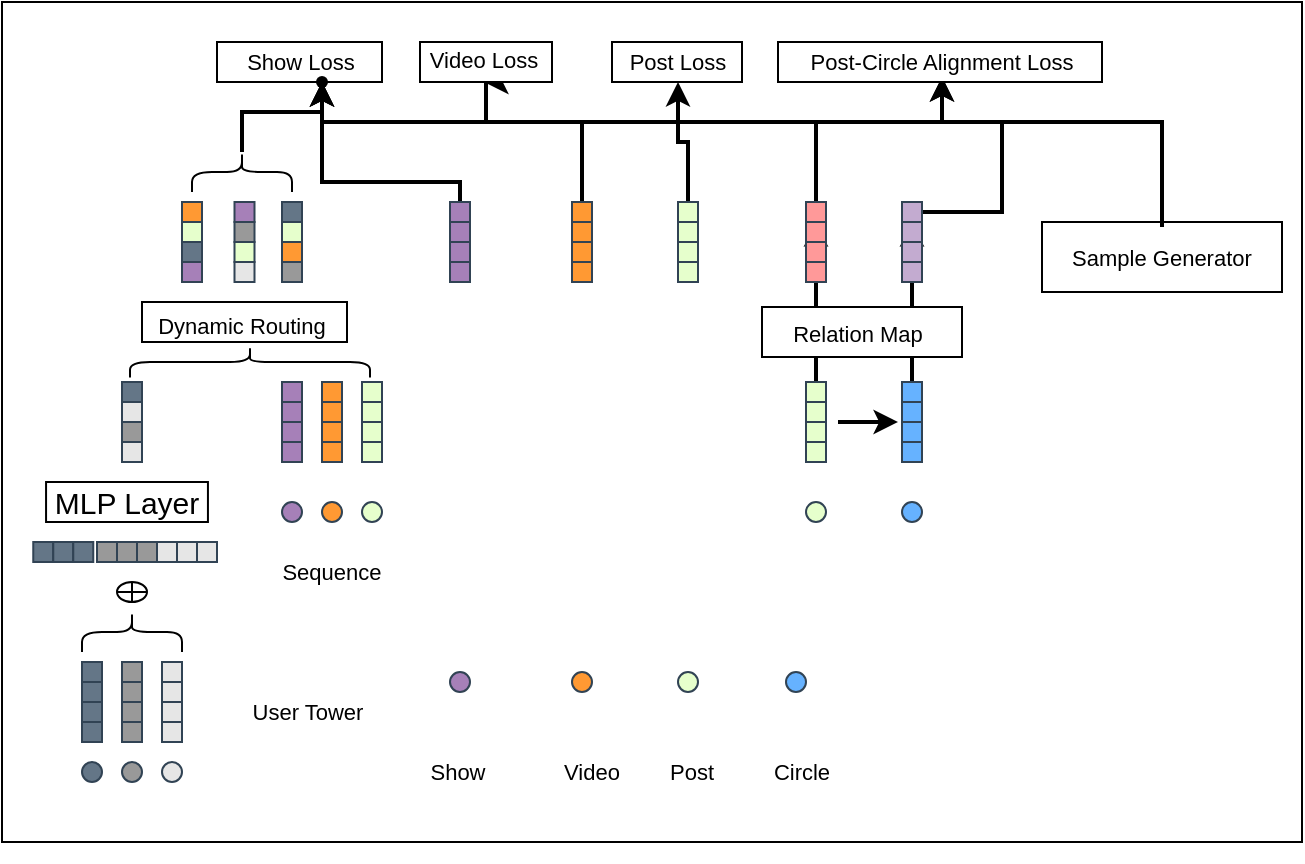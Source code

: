 <mxfile version="16.3.0" type="github">
  <diagram id="RZ9pA3qlwdbwVLFjEw_k" name="Page-1">
    <mxGraphModel dx="1554" dy="866" grid="1" gridSize="10" guides="1" tooltips="1" connect="1" arrows="1" fold="1" page="1" pageScale="1" pageWidth="827" pageHeight="1169" math="0" shadow="0">
      <root>
        <mxCell id="0" />
        <mxCell id="1" parent="0" />
        <mxCell id="PCAq63UFogYoL67APsC8-54" value="Basic" style="text;html=1;strokeColor=none;fillColor=none;align=center;verticalAlign=middle;whiteSpace=wrap;rounded=0;fontSize=11;" parent="1" vertex="1">
          <mxGeometry x="272.5" y="620" width="60" height="30" as="geometry" />
        </mxCell>
        <mxCell id="qock-VG174k8fUYrO86y-8" value="" style="rounded=0;whiteSpace=wrap;html=1;fillColor=#FFFFFF;" vertex="1" parent="1">
          <mxGeometry x="240" y="220" width="650" height="420" as="geometry" />
        </mxCell>
        <mxCell id="PCAq63UFogYoL67APsC8-3" value="" style="rounded=0;whiteSpace=wrap;html=1;fontSize=11;" parent="1" vertex="1">
          <mxGeometry x="760" y="330" width="120" height="35" as="geometry" />
        </mxCell>
        <mxCell id="PCAq63UFogYoL67APsC8-4" value="" style="edgeStyle=orthogonalEdgeStyle;rounded=0;orthogonalLoop=1;jettySize=auto;html=1;fontSize=11;strokeWidth=2;" parent="1" source="PCAq63UFogYoL67APsC8-5" target="PCAq63UFogYoL67APsC8-94" edge="1">
          <mxGeometry relative="1" as="geometry">
            <Array as="points">
              <mxPoint x="820" y="280" />
              <mxPoint x="400" y="280" />
            </Array>
          </mxGeometry>
        </mxCell>
        <mxCell id="PCAq63UFogYoL67APsC8-5" value="Sample Generator" style="text;html=1;align=center;verticalAlign=middle;whiteSpace=wrap;rounded=0;fontSize=11;" parent="1" vertex="1">
          <mxGeometry x="760" y="332.5" width="120" height="30" as="geometry" />
        </mxCell>
        <mxCell id="PCAq63UFogYoL67APsC8-6" value="" style="ellipse;whiteSpace=wrap;html=1;aspect=fixed;fontSize=6;fillColor=#647687;fontColor=#ffffff;strokeColor=#314354;direction=west;" parent="1" vertex="1">
          <mxGeometry x="280" y="600" width="10" height="10" as="geometry" />
        </mxCell>
        <mxCell id="PCAq63UFogYoL67APsC8-7" value="" style="ellipse;whiteSpace=wrap;html=1;aspect=fixed;fontSize=6;fillColor=#999999;fontColor=#ffffff;strokeColor=#314354;direction=west;" parent="1" vertex="1">
          <mxGeometry x="300" y="600" width="10" height="10" as="geometry" />
        </mxCell>
        <mxCell id="PCAq63UFogYoL67APsC8-8" value="" style="ellipse;whiteSpace=wrap;html=1;aspect=fixed;fontSize=6;fillColor=#E6E6E6;fontColor=#ffffff;strokeColor=#314354;direction=west;" parent="1" vertex="1">
          <mxGeometry x="320" y="600" width="10" height="10" as="geometry" />
        </mxCell>
        <mxCell id="PCAq63UFogYoL67APsC8-9" value="" style="rounded=0;whiteSpace=wrap;html=1;fillColor=#647687;fontColor=#ffffff;strokeColor=#314354;" parent="1" vertex="1">
          <mxGeometry x="280" y="580" width="10" height="10" as="geometry" />
        </mxCell>
        <mxCell id="PCAq63UFogYoL67APsC8-10" value="" style="rounded=0;whiteSpace=wrap;html=1;fillColor=#647687;fontColor=#ffffff;strokeColor=#314354;" parent="1" vertex="1">
          <mxGeometry x="280" y="550" width="10" height="10" as="geometry" />
        </mxCell>
        <mxCell id="PCAq63UFogYoL67APsC8-11" value="" style="rounded=0;whiteSpace=wrap;html=1;fillColor=#647687;fontColor=#ffffff;strokeColor=#314354;" parent="1" vertex="1">
          <mxGeometry x="280" y="560" width="10" height="10" as="geometry" />
        </mxCell>
        <mxCell id="PCAq63UFogYoL67APsC8-12" value="" style="rounded=0;whiteSpace=wrap;html=1;fillColor=#647687;fontColor=#ffffff;strokeColor=#314354;" parent="1" vertex="1">
          <mxGeometry x="280" y="570" width="10" height="10" as="geometry" />
        </mxCell>
        <mxCell id="PCAq63UFogYoL67APsC8-13" value="" style="rounded=0;whiteSpace=wrap;html=1;fillColor=#999999;fontColor=#ffffff;strokeColor=#314354;" parent="1" vertex="1">
          <mxGeometry x="300" y="580" width="10" height="10" as="geometry" />
        </mxCell>
        <mxCell id="PCAq63UFogYoL67APsC8-14" value="" style="rounded=0;whiteSpace=wrap;html=1;fillColor=#999999;fontColor=#ffffff;strokeColor=#314354;" parent="1" vertex="1">
          <mxGeometry x="300" y="570" width="10" height="10" as="geometry" />
        </mxCell>
        <mxCell id="PCAq63UFogYoL67APsC8-15" value="" style="rounded=0;whiteSpace=wrap;html=1;fillColor=#999999;fontColor=#ffffff;strokeColor=#314354;" parent="1" vertex="1">
          <mxGeometry x="300" y="550" width="10" height="10" as="geometry" />
        </mxCell>
        <mxCell id="PCAq63UFogYoL67APsC8-16" value="" style="rounded=0;whiteSpace=wrap;html=1;fillColor=#999999;fontColor=#ffffff;strokeColor=#314354;" parent="1" vertex="1">
          <mxGeometry x="300" y="560" width="10" height="10" as="geometry" />
        </mxCell>
        <mxCell id="PCAq63UFogYoL67APsC8-17" value="" style="rounded=0;whiteSpace=wrap;html=1;fillColor=#E6E6E6;fontColor=#ffffff;strokeColor=#314354;" parent="1" vertex="1">
          <mxGeometry x="320" y="550" width="10" height="10" as="geometry" />
        </mxCell>
        <mxCell id="PCAq63UFogYoL67APsC8-18" value="" style="rounded=0;whiteSpace=wrap;html=1;fillColor=#E6E6E6;fontColor=#ffffff;strokeColor=#314354;" parent="1" vertex="1">
          <mxGeometry x="320" y="580" width="10" height="10" as="geometry" />
        </mxCell>
        <mxCell id="PCAq63UFogYoL67APsC8-19" value="" style="rounded=0;whiteSpace=wrap;html=1;fillColor=#E6E6E6;fontColor=#ffffff;strokeColor=#314354;" parent="1" vertex="1">
          <mxGeometry x="320" y="570" width="10" height="10" as="geometry" />
        </mxCell>
        <mxCell id="PCAq63UFogYoL67APsC8-20" value="" style="rounded=0;whiteSpace=wrap;html=1;fillColor=#E6E6E6;fontColor=#ffffff;strokeColor=#314354;" parent="1" vertex="1">
          <mxGeometry x="320" y="560" width="10" height="10" as="geometry" />
        </mxCell>
        <mxCell id="PCAq63UFogYoL67APsC8-21" value="" style="shape=curlyBracket;whiteSpace=wrap;html=1;rounded=1;flipH=1;fillColor=#E6E6E6;gradientColor=#ffffff;rotation=-90;" parent="1" vertex="1">
          <mxGeometry x="295" y="510" width="20" height="50" as="geometry" />
        </mxCell>
        <mxCell id="PCAq63UFogYoL67APsC8-22" value="" style="shape=orEllipse;perimeter=ellipsePerimeter;whiteSpace=wrap;html=1;backgroundOutline=1;fontSize=15;" parent="1" vertex="1">
          <mxGeometry x="297.5" y="510" width="15" height="10" as="geometry" />
        </mxCell>
        <mxCell id="PCAq63UFogYoL67APsC8-23" value="" style="rounded=0;whiteSpace=wrap;html=1;fillColor=#647687;fontColor=#ffffff;strokeColor=#314354;" parent="1" vertex="1">
          <mxGeometry x="255.63" y="490" width="10" height="10" as="geometry" />
        </mxCell>
        <mxCell id="PCAq63UFogYoL67APsC8-24" value="" style="rounded=0;whiteSpace=wrap;html=1;fillColor=#999999;fontColor=#ffffff;strokeColor=#314354;" parent="1" vertex="1">
          <mxGeometry x="287.5" y="490" width="10" height="10" as="geometry" />
        </mxCell>
        <mxCell id="PCAq63UFogYoL67APsC8-25" value="" style="rounded=0;whiteSpace=wrap;html=1;fillColor=#999999;fontColor=#ffffff;strokeColor=#314354;" parent="1" vertex="1">
          <mxGeometry x="297.5" y="490" width="10" height="10" as="geometry" />
        </mxCell>
        <mxCell id="PCAq63UFogYoL67APsC8-26" value="" style="rounded=0;whiteSpace=wrap;html=1;fillColor=#E6E6E6;fontColor=#ffffff;strokeColor=#314354;" parent="1" vertex="1">
          <mxGeometry x="317.5" y="490" width="10" height="10" as="geometry" />
        </mxCell>
        <mxCell id="PCAq63UFogYoL67APsC8-27" value="" style="rounded=0;whiteSpace=wrap;html=1;fillColor=#E6E6E6;fontColor=#ffffff;strokeColor=#314354;" parent="1" vertex="1">
          <mxGeometry x="327.5" y="490" width="10" height="10" as="geometry" />
        </mxCell>
        <mxCell id="PCAq63UFogYoL67APsC8-28" value="" style="rounded=0;whiteSpace=wrap;html=1;fillColor=#E6E6E6;fontColor=#ffffff;strokeColor=#314354;" parent="1" vertex="1">
          <mxGeometry x="337.5" y="490" width="10" height="10" as="geometry" />
        </mxCell>
        <mxCell id="PCAq63UFogYoL67APsC8-29" value="" style="rounded=0;whiteSpace=wrap;html=1;fillColor=#E6E6E6;fontColor=#ffffff;strokeColor=#314354;" parent="1" vertex="1">
          <mxGeometry x="300" y="420" width="10" height="10" as="geometry" />
        </mxCell>
        <mxCell id="PCAq63UFogYoL67APsC8-30" value="" style="rounded=0;whiteSpace=wrap;html=1;fillColor=#647687;fontColor=#ffffff;strokeColor=#314354;" parent="1" vertex="1">
          <mxGeometry x="265.63" y="490" width="10" height="10" as="geometry" />
        </mxCell>
        <mxCell id="PCAq63UFogYoL67APsC8-31" value="" style="rounded=0;whiteSpace=wrap;html=1;fillColor=#647687;fontColor=#ffffff;strokeColor=#314354;" parent="1" vertex="1">
          <mxGeometry x="275.63" y="490" width="10" height="10" as="geometry" />
        </mxCell>
        <mxCell id="PCAq63UFogYoL67APsC8-32" value="" style="rounded=0;whiteSpace=wrap;html=1;fillColor=#999999;fontColor=#ffffff;strokeColor=#314354;" parent="1" vertex="1">
          <mxGeometry x="307.5" y="490" width="10" height="10" as="geometry" />
        </mxCell>
        <mxCell id="PCAq63UFogYoL67APsC8-33" value="MLP Layer" style="rounded=0;whiteSpace=wrap;html=1;fontSize=15;" parent="1" vertex="1">
          <mxGeometry x="262.03" y="460" width="80.94" height="20" as="geometry" />
        </mxCell>
        <mxCell id="PCAq63UFogYoL67APsC8-34" value="" style="rounded=0;whiteSpace=wrap;html=1;fillColor=#647687;fontColor=#ffffff;strokeColor=#314354;" parent="1" vertex="1">
          <mxGeometry x="300" y="410" width="10" height="10" as="geometry" />
        </mxCell>
        <mxCell id="PCAq63UFogYoL67APsC8-35" value="" style="rounded=0;whiteSpace=wrap;html=1;fillColor=#999999;fontColor=#ffffff;strokeColor=#314354;" parent="1" vertex="1">
          <mxGeometry x="300" y="430" width="10" height="10" as="geometry" />
        </mxCell>
        <mxCell id="PCAq63UFogYoL67APsC8-36" value="" style="rounded=0;whiteSpace=wrap;html=1;fillColor=#E6E6E6;fontColor=#ffffff;strokeColor=#314354;" parent="1" vertex="1">
          <mxGeometry x="300" y="440" width="10" height="10" as="geometry" />
        </mxCell>
        <mxCell id="PCAq63UFogYoL67APsC8-37" value="" style="ellipse;whiteSpace=wrap;html=1;aspect=fixed;fontSize=6;fillColor=#A680B8;fontColor=#ffffff;strokeColor=#314354;direction=west;" parent="1" vertex="1">
          <mxGeometry x="380" y="470" width="10" height="10" as="geometry" />
        </mxCell>
        <mxCell id="PCAq63UFogYoL67APsC8-38" value="" style="ellipse;whiteSpace=wrap;html=1;aspect=fixed;fontSize=6;fillColor=#FF9933;fontColor=#ffffff;strokeColor=#314354;direction=west;" parent="1" vertex="1">
          <mxGeometry x="400" y="470" width="10" height="10" as="geometry" />
        </mxCell>
        <mxCell id="PCAq63UFogYoL67APsC8-39" value="" style="ellipse;whiteSpace=wrap;html=1;aspect=fixed;fontSize=6;fillColor=#E6FFCC;fontColor=#ffffff;strokeColor=#314354;direction=west;" parent="1" vertex="1">
          <mxGeometry x="420" y="470" width="10" height="10" as="geometry" />
        </mxCell>
        <mxCell id="PCAq63UFogYoL67APsC8-40" value="" style="rounded=0;whiteSpace=wrap;html=1;fillColor=#A680B8;fontColor=#ffffff;strokeColor=#314354;" parent="1" vertex="1">
          <mxGeometry x="380" y="440" width="10" height="10" as="geometry" />
        </mxCell>
        <mxCell id="PCAq63UFogYoL67APsC8-41" value="" style="rounded=0;whiteSpace=wrap;html=1;fillColor=#A680B8;fontColor=#ffffff;strokeColor=#314354;" parent="1" vertex="1">
          <mxGeometry x="380" y="430" width="10" height="10" as="geometry" />
        </mxCell>
        <mxCell id="PCAq63UFogYoL67APsC8-42" value="" style="rounded=0;whiteSpace=wrap;html=1;fillColor=#A680B8;fontColor=#ffffff;strokeColor=#314354;" parent="1" vertex="1">
          <mxGeometry x="380" y="420" width="10" height="10" as="geometry" />
        </mxCell>
        <mxCell id="PCAq63UFogYoL67APsC8-43" value="" style="rounded=0;whiteSpace=wrap;html=1;fillColor=#FF9933;fontColor=#ffffff;strokeColor=#314354;" parent="1" vertex="1">
          <mxGeometry x="400" y="440" width="10" height="10" as="geometry" />
        </mxCell>
        <mxCell id="PCAq63UFogYoL67APsC8-44" value="" style="rounded=0;whiteSpace=wrap;html=1;fillColor=#FF9933;fontColor=#ffffff;strokeColor=#314354;" parent="1" vertex="1">
          <mxGeometry x="400" y="430" width="10" height="10" as="geometry" />
        </mxCell>
        <mxCell id="PCAq63UFogYoL67APsC8-45" value="" style="rounded=0;whiteSpace=wrap;html=1;fillColor=#FF9933;fontColor=#ffffff;strokeColor=#314354;" parent="1" vertex="1">
          <mxGeometry x="400" y="410" width="10" height="10" as="geometry" />
        </mxCell>
        <mxCell id="PCAq63UFogYoL67APsC8-46" value="" style="rounded=0;whiteSpace=wrap;html=1;fillColor=#E6FFCC;fontColor=#ffffff;strokeColor=#314354;" parent="1" vertex="1">
          <mxGeometry x="420" y="440" width="10" height="10" as="geometry" />
        </mxCell>
        <mxCell id="PCAq63UFogYoL67APsC8-47" value="" style="rounded=0;whiteSpace=wrap;html=1;fillColor=#E6FFCC;fontColor=#ffffff;strokeColor=#314354;" parent="1" vertex="1">
          <mxGeometry x="420" y="430" width="10" height="10" as="geometry" />
        </mxCell>
        <mxCell id="PCAq63UFogYoL67APsC8-48" value="" style="rounded=0;whiteSpace=wrap;html=1;fillColor=#E6FFCC;fontColor=#ffffff;strokeColor=#314354;" parent="1" vertex="1">
          <mxGeometry x="420" y="410" width="10" height="10" as="geometry" />
        </mxCell>
        <mxCell id="PCAq63UFogYoL67APsC8-49" value="" style="rounded=0;whiteSpace=wrap;html=1;fillColor=#E6FFCC;fontColor=#ffffff;strokeColor=#314354;" parent="1" vertex="1">
          <mxGeometry x="420" y="420" width="10" height="10" as="geometry" />
        </mxCell>
        <mxCell id="PCAq63UFogYoL67APsC8-50" value="" style="rounded=0;whiteSpace=wrap;html=1;fillColor=#A680B8;fontColor=#ffffff;strokeColor=#314354;" parent="1" vertex="1">
          <mxGeometry x="380" y="410" width="10" height="10" as="geometry" />
        </mxCell>
        <mxCell id="PCAq63UFogYoL67APsC8-51" value="" style="rounded=0;whiteSpace=wrap;html=1;fillColor=#FF9933;fontColor=#ffffff;strokeColor=#314354;" parent="1" vertex="1">
          <mxGeometry x="400" y="420" width="10" height="10" as="geometry" />
        </mxCell>
        <mxCell id="PCAq63UFogYoL67APsC8-52" value="" style="rounded=0;whiteSpace=wrap;html=1;fontSize=11;" parent="1" vertex="1">
          <mxGeometry x="310" y="370" width="102.5" height="20" as="geometry" />
        </mxCell>
        <mxCell id="PCAq63UFogYoL67APsC8-53" value="&lt;font style=&quot;font-size: 11px&quot;&gt;Dynamic Routing&lt;/font&gt;" style="text;html=1;strokeColor=none;fillColor=none;align=center;verticalAlign=middle;whiteSpace=wrap;rounded=0;fontSize=15;" parent="1" vertex="1">
          <mxGeometry x="310" y="365" width="100" height="30" as="geometry" />
        </mxCell>
        <mxCell id="PCAq63UFogYoL67APsC8-55" value="Sequence" style="text;html=1;strokeColor=none;fillColor=none;align=center;verticalAlign=middle;whiteSpace=wrap;rounded=0;fontSize=11;" parent="1" vertex="1">
          <mxGeometry x="375" y="490" width="60" height="30" as="geometry" />
        </mxCell>
        <mxCell id="PCAq63UFogYoL67APsC8-56" value="" style="rounded=0;whiteSpace=wrap;html=1;fillColor=#E6FFCC;fontColor=#ffffff;strokeColor=#314354;" parent="1" vertex="1">
          <mxGeometry x="330" y="330" width="10" height="10" as="geometry" />
        </mxCell>
        <mxCell id="PCAq63UFogYoL67APsC8-57" value="" style="rounded=0;whiteSpace=wrap;html=1;fillColor=#647687;fontColor=#ffffff;strokeColor=#314354;" parent="1" vertex="1">
          <mxGeometry x="330" y="340" width="10" height="10" as="geometry" />
        </mxCell>
        <mxCell id="PCAq63UFogYoL67APsC8-58" value="" style="rounded=0;whiteSpace=wrap;html=1;fillColor=#A680B8;fontColor=#ffffff;strokeColor=#314354;" parent="1" vertex="1">
          <mxGeometry x="330" y="350" width="10" height="10" as="geometry" />
        </mxCell>
        <mxCell id="PCAq63UFogYoL67APsC8-59" value="" style="rounded=0;whiteSpace=wrap;html=1;fillColor=#FF9933;fontColor=#ffffff;strokeColor=#314354;" parent="1" vertex="1">
          <mxGeometry x="330" y="320" width="10" height="10" as="geometry" />
        </mxCell>
        <mxCell id="PCAq63UFogYoL67APsC8-60" value="" style="rounded=0;whiteSpace=wrap;html=1;fillColor=#E6E6E6;fontColor=#ffffff;strokeColor=#314354;" parent="1" vertex="1">
          <mxGeometry x="356.25" y="350" width="10" height="10" as="geometry" />
        </mxCell>
        <mxCell id="PCAq63UFogYoL67APsC8-61" value="" style="rounded=0;whiteSpace=wrap;html=1;fillColor=#E6FFCC;fontColor=#ffffff;strokeColor=#314354;" parent="1" vertex="1">
          <mxGeometry x="356.25" y="340" width="10" height="10" as="geometry" />
        </mxCell>
        <mxCell id="PCAq63UFogYoL67APsC8-62" value="" style="rounded=0;whiteSpace=wrap;html=1;fillColor=#999999;fontColor=#ffffff;strokeColor=#314354;" parent="1" vertex="1">
          <mxGeometry x="356.25" y="330" width="10" height="10" as="geometry" />
        </mxCell>
        <mxCell id="PCAq63UFogYoL67APsC8-63" value="" style="rounded=0;whiteSpace=wrap;html=1;fillColor=#A680B8;fontColor=#ffffff;strokeColor=#314354;" parent="1" vertex="1">
          <mxGeometry x="356.25" y="320" width="10" height="10" as="geometry" />
        </mxCell>
        <mxCell id="PCAq63UFogYoL67APsC8-64" value="" style="rounded=0;whiteSpace=wrap;html=1;fillColor=#999999;fontColor=#ffffff;strokeColor=#314354;" parent="1" vertex="1">
          <mxGeometry x="380" y="350" width="10" height="10" as="geometry" />
        </mxCell>
        <mxCell id="PCAq63UFogYoL67APsC8-65" value="" style="rounded=0;whiteSpace=wrap;html=1;fillColor=#FF9933;fontColor=#ffffff;strokeColor=#314354;" parent="1" vertex="1">
          <mxGeometry x="380" y="340" width="10" height="10" as="geometry" />
        </mxCell>
        <mxCell id="PCAq63UFogYoL67APsC8-66" value="" style="rounded=0;whiteSpace=wrap;html=1;fillColor=#E6FFCC;fontColor=#ffffff;strokeColor=#314354;" parent="1" vertex="1">
          <mxGeometry x="380" y="330" width="10" height="10" as="geometry" />
        </mxCell>
        <mxCell id="PCAq63UFogYoL67APsC8-67" value="" style="rounded=0;whiteSpace=wrap;html=1;fillColor=#647687;fontColor=#ffffff;strokeColor=#314354;" parent="1" vertex="1">
          <mxGeometry x="380" y="320" width="10" height="10" as="geometry" />
        </mxCell>
        <mxCell id="PCAq63UFogYoL67APsC8-68" value="User Tower" style="text;html=1;strokeColor=none;fillColor=none;align=center;verticalAlign=middle;whiteSpace=wrap;rounded=0;fontSize=11;" parent="1" vertex="1">
          <mxGeometry x="342.97" y="555" width="100" height="40" as="geometry" />
        </mxCell>
        <mxCell id="PCAq63UFogYoL67APsC8-71" value="" style="rounded=0;whiteSpace=wrap;html=1;fillColor=#A680B8;fontColor=#ffffff;strokeColor=#314354;" parent="1" vertex="1">
          <mxGeometry x="464" y="340" width="10" height="10" as="geometry" />
        </mxCell>
        <mxCell id="PCAq63UFogYoL67APsC8-72" value="" style="rounded=0;whiteSpace=wrap;html=1;fillColor=#A680B8;fontColor=#ffffff;strokeColor=#314354;" parent="1" vertex="1">
          <mxGeometry x="464" y="330" width="10" height="10" as="geometry" />
        </mxCell>
        <mxCell id="PCAq63UFogYoL67APsC8-73" value="" style="edgeStyle=orthogonalEdgeStyle;rounded=0;orthogonalLoop=1;jettySize=auto;html=1;fontSize=11;strokeWidth=2;" parent="1" source="PCAq63UFogYoL67APsC8-74" target="PCAq63UFogYoL67APsC8-93" edge="1">
          <mxGeometry relative="1" as="geometry">
            <Array as="points">
              <mxPoint x="469" y="310" />
              <mxPoint x="400" y="310" />
            </Array>
          </mxGeometry>
        </mxCell>
        <mxCell id="PCAq63UFogYoL67APsC8-74" value="" style="rounded=0;whiteSpace=wrap;html=1;fillColor=#A680B8;fontColor=#ffffff;strokeColor=#314354;" parent="1" vertex="1">
          <mxGeometry x="464" y="320" width="10" height="10" as="geometry" />
        </mxCell>
        <mxCell id="PCAq63UFogYoL67APsC8-75" value="" style="rounded=0;whiteSpace=wrap;html=1;fillColor=#FF9933;fontColor=#ffffff;strokeColor=#314354;" parent="1" vertex="1">
          <mxGeometry x="525" y="350" width="10" height="10" as="geometry" />
        </mxCell>
        <mxCell id="PCAq63UFogYoL67APsC8-76" value="" style="rounded=0;whiteSpace=wrap;html=1;fillColor=#FF9933;fontColor=#ffffff;strokeColor=#314354;" parent="1" vertex="1">
          <mxGeometry x="525" y="340" width="10" height="10" as="geometry" />
        </mxCell>
        <mxCell id="PCAq63UFogYoL67APsC8-77" value="" style="rounded=0;whiteSpace=wrap;html=1;fillColor=#FF9933;fontColor=#ffffff;strokeColor=#314354;" parent="1" vertex="1">
          <mxGeometry x="525" y="330" width="10" height="10" as="geometry" />
        </mxCell>
        <mxCell id="PCAq63UFogYoL67APsC8-78" value="" style="edgeStyle=orthogonalEdgeStyle;rounded=0;orthogonalLoop=1;jettySize=auto;html=1;fontSize=11;strokeWidth=2;entryX=0.5;entryY=1;entryDx=0;entryDy=0;" parent="1" source="PCAq63UFogYoL67APsC8-79" target="PCAq63UFogYoL67APsC8-130" edge="1">
          <mxGeometry relative="1" as="geometry">
            <Array as="points">
              <mxPoint x="530" y="280" />
              <mxPoint x="482" y="280" />
            </Array>
          </mxGeometry>
        </mxCell>
        <mxCell id="PCAq63UFogYoL67APsC8-79" value="" style="rounded=0;whiteSpace=wrap;html=1;fillColor=#FF9933;fontColor=#ffffff;strokeColor=#314354;" parent="1" vertex="1">
          <mxGeometry x="525" y="320" width="10" height="10" as="geometry" />
        </mxCell>
        <mxCell id="PCAq63UFogYoL67APsC8-80" value="" style="rounded=0;whiteSpace=wrap;html=1;fillColor=#A680B8;fontColor=#ffffff;strokeColor=#314354;" parent="1" vertex="1">
          <mxGeometry x="464" y="350" width="10" height="10" as="geometry" />
        </mxCell>
        <mxCell id="PCAq63UFogYoL67APsC8-82" value="" style="rounded=0;whiteSpace=wrap;html=1;fillColor=#E6FFCC;fontColor=#ffffff;strokeColor=#314354;" parent="1" vertex="1">
          <mxGeometry x="578" y="350" width="10" height="10" as="geometry" />
        </mxCell>
        <mxCell id="PCAq63UFogYoL67APsC8-83" value="" style="rounded=0;whiteSpace=wrap;html=1;fillColor=#E6FFCC;fontColor=#ffffff;strokeColor=#314354;" parent="1" vertex="1">
          <mxGeometry x="578" y="340" width="10" height="10" as="geometry" />
        </mxCell>
        <mxCell id="PCAq63UFogYoL67APsC8-84" value="" style="rounded=0;whiteSpace=wrap;html=1;fillColor=#E6FFCC;fontColor=#ffffff;strokeColor=#314354;" parent="1" vertex="1">
          <mxGeometry x="578" y="330" width="10" height="10" as="geometry" />
        </mxCell>
        <mxCell id="PCAq63UFogYoL67APsC8-85" value="" style="edgeStyle=orthogonalEdgeStyle;rounded=0;orthogonalLoop=1;jettySize=auto;html=1;fontSize=11;strokeWidth=2;" parent="1" source="PCAq63UFogYoL67APsC8-86" edge="1">
          <mxGeometry relative="1" as="geometry">
            <mxPoint x="578" y="260" as="targetPoint" />
            <Array as="points">
              <mxPoint x="583" y="290" />
              <mxPoint x="578" y="290" />
            </Array>
          </mxGeometry>
        </mxCell>
        <mxCell id="PCAq63UFogYoL67APsC8-86" value="" style="rounded=0;whiteSpace=wrap;html=1;fillColor=#E6FFCC;fontColor=#ffffff;strokeColor=#314354;" parent="1" vertex="1">
          <mxGeometry x="578" y="320" width="10" height="10" as="geometry" />
        </mxCell>
        <mxCell id="PCAq63UFogYoL67APsC8-87" value="" style="shape=curlyBracket;whiteSpace=wrap;html=1;rounded=1;flipH=1;fillColor=#E6E6E6;gradientColor=#ffffff;rotation=-90;" parent="1" vertex="1">
          <mxGeometry x="356.25" y="340" width="15.5" height="120" as="geometry" />
        </mxCell>
        <mxCell id="PCAq63UFogYoL67APsC8-88" value="Show" style="text;html=1;strokeColor=none;fillColor=none;align=center;verticalAlign=middle;whiteSpace=wrap;rounded=0;fontSize=11;" parent="1" vertex="1">
          <mxGeometry x="438" y="590" width="60" height="30" as="geometry" />
        </mxCell>
        <mxCell id="PCAq63UFogYoL67APsC8-89" value="Video" style="text;html=1;strokeColor=none;fillColor=none;align=center;verticalAlign=middle;whiteSpace=wrap;rounded=0;fontSize=11;" parent="1" vertex="1">
          <mxGeometry x="505" y="590" width="60" height="30" as="geometry" />
        </mxCell>
        <mxCell id="PCAq63UFogYoL67APsC8-90" value="Post" style="text;html=1;strokeColor=none;fillColor=none;align=center;verticalAlign=middle;whiteSpace=wrap;rounded=0;fontSize=11;" parent="1" vertex="1">
          <mxGeometry x="555" y="590" width="60" height="30" as="geometry" />
        </mxCell>
        <mxCell id="PCAq63UFogYoL67APsC8-91" value="" style="edgeStyle=orthogonalEdgeStyle;rounded=0;orthogonalLoop=1;jettySize=auto;html=1;fontSize=11;strokeWidth=2;" parent="1" source="PCAq63UFogYoL67APsC8-92" target="PCAq63UFogYoL67APsC8-94" edge="1">
          <mxGeometry relative="1" as="geometry">
            <Array as="points">
              <mxPoint x="360" y="275" />
              <mxPoint x="400" y="275" />
            </Array>
          </mxGeometry>
        </mxCell>
        <mxCell id="PCAq63UFogYoL67APsC8-92" value="" style="shape=curlyBracket;whiteSpace=wrap;html=1;rounded=1;flipH=1;fillColor=#E6E6E6;gradientColor=#ffffff;rotation=-90;" parent="1" vertex="1">
          <mxGeometry x="350" y="280" width="20" height="50" as="geometry" />
        </mxCell>
        <mxCell id="PCAq63UFogYoL67APsC8-93" value="Show Loss" style="rounded=0;whiteSpace=wrap;html=1;fontSize=11;" parent="1" vertex="1">
          <mxGeometry x="347.5" y="240" width="82.5" height="20" as="geometry" />
        </mxCell>
        <mxCell id="PCAq63UFogYoL67APsC8-94" value="" style="shape=waypoint;sketch=0;size=6;pointerEvents=1;points=[];fillColor=#E6E6E6;resizable=0;rotatable=0;perimeter=centerPerimeter;snapToPoint=1;rounded=1;gradientColor=#ffffff;" parent="1" vertex="1">
          <mxGeometry x="380" y="240" width="40" height="40" as="geometry" />
        </mxCell>
        <mxCell id="PCAq63UFogYoL67APsC8-95" value="" style="ellipse;whiteSpace=wrap;html=1;aspect=fixed;fontSize=6;fillColor=#E6FFCC;fontColor=#ffffff;strokeColor=#314354;direction=west;" parent="1" vertex="1">
          <mxGeometry x="642" y="470" width="10" height="10" as="geometry" />
        </mxCell>
        <mxCell id="PCAq63UFogYoL67APsC8-96" value="" style="ellipse;whiteSpace=wrap;html=1;aspect=fixed;fontSize=6;fillColor=#66B2FF;fontColor=#ffffff;strokeColor=#314354;direction=west;" parent="1" vertex="1">
          <mxGeometry x="690" y="470" width="10" height="10" as="geometry" />
        </mxCell>
        <mxCell id="PCAq63UFogYoL67APsC8-97" value="" style="rounded=0;whiteSpace=wrap;html=1;fillColor=#E6FFCC;fontColor=#ffffff;strokeColor=#314354;" parent="1" vertex="1">
          <mxGeometry x="642" y="440" width="10" height="10" as="geometry" />
        </mxCell>
        <mxCell id="PCAq63UFogYoL67APsC8-98" value="" style="rounded=0;whiteSpace=wrap;html=1;fillColor=#E6FFCC;fontColor=#ffffff;strokeColor=#314354;" parent="1" vertex="1">
          <mxGeometry x="642" y="430" width="10" height="10" as="geometry" />
        </mxCell>
        <mxCell id="PCAq63UFogYoL67APsC8-99" value="" style="rounded=0;whiteSpace=wrap;html=1;fillColor=#E6FFCC;fontColor=#ffffff;strokeColor=#314354;" parent="1" vertex="1">
          <mxGeometry x="642" y="420" width="10" height="10" as="geometry" />
        </mxCell>
        <mxCell id="PCAq63UFogYoL67APsC8-100" value="" style="edgeStyle=orthogonalEdgeStyle;rounded=0;orthogonalLoop=1;jettySize=auto;html=1;fontSize=11;strokeWidth=2;" parent="1" source="PCAq63UFogYoL67APsC8-101" target="PCAq63UFogYoL67APsC8-114" edge="1">
          <mxGeometry relative="1" as="geometry" />
        </mxCell>
        <mxCell id="PCAq63UFogYoL67APsC8-101" value="" style="rounded=0;whiteSpace=wrap;html=1;fillColor=#E6FFCC;fontColor=#ffffff;strokeColor=#314354;" parent="1" vertex="1">
          <mxGeometry x="642" y="410" width="10" height="10" as="geometry" />
        </mxCell>
        <mxCell id="PCAq63UFogYoL67APsC8-102" value="" style="rounded=0;whiteSpace=wrap;html=1;fillColor=#66B2FF;fontColor=#ffffff;strokeColor=#314354;" parent="1" vertex="1">
          <mxGeometry x="690" y="440" width="10" height="10" as="geometry" />
        </mxCell>
        <mxCell id="PCAq63UFogYoL67APsC8-103" value="" style="rounded=0;whiteSpace=wrap;html=1;fillColor=#66B2FF;fontColor=#ffffff;strokeColor=#314354;" parent="1" vertex="1">
          <mxGeometry x="690" y="430" width="10" height="10" as="geometry" />
        </mxCell>
        <mxCell id="PCAq63UFogYoL67APsC8-104" value="" style="rounded=0;whiteSpace=wrap;html=1;fillColor=#66B2FF;fontColor=#ffffff;strokeColor=#314354;" parent="1" vertex="1">
          <mxGeometry x="690" y="420" width="10" height="10" as="geometry" />
        </mxCell>
        <mxCell id="PCAq63UFogYoL67APsC8-105" value="" style="edgeStyle=orthogonalEdgeStyle;rounded=0;orthogonalLoop=1;jettySize=auto;html=1;fontSize=11;strokeWidth=2;" parent="1" source="PCAq63UFogYoL67APsC8-106" target="PCAq63UFogYoL67APsC8-119" edge="1">
          <mxGeometry relative="1" as="geometry" />
        </mxCell>
        <mxCell id="PCAq63UFogYoL67APsC8-106" value="" style="rounded=0;whiteSpace=wrap;html=1;fillColor=#66B2FF;fontColor=#ffffff;strokeColor=#314354;" parent="1" vertex="1">
          <mxGeometry x="690" y="410" width="10" height="10" as="geometry" />
        </mxCell>
        <mxCell id="PCAq63UFogYoL67APsC8-107" value="" style="endArrow=classic;html=1;rounded=0;fontSize=11;strokeWidth=2;" parent="1" edge="1">
          <mxGeometry width="50" height="50" relative="1" as="geometry">
            <mxPoint x="658" y="430" as="sourcePoint" />
            <mxPoint x="688" y="430" as="targetPoint" />
          </mxGeometry>
        </mxCell>
        <mxCell id="PCAq63UFogYoL67APsC8-108" value="" style="rounded=0;whiteSpace=wrap;html=1;fontSize=11;" parent="1" vertex="1">
          <mxGeometry x="620" y="372.5" width="100" height="25" as="geometry" />
        </mxCell>
        <mxCell id="PCAq63UFogYoL67APsC8-109" value="Relation Map" style="text;html=1;strokeColor=none;fillColor=none;align=center;verticalAlign=middle;whiteSpace=wrap;rounded=0;fontSize=11;" parent="1" vertex="1">
          <mxGeometry x="613" y="375.0" width="110" height="21.75" as="geometry" />
        </mxCell>
        <mxCell id="PCAq63UFogYoL67APsC8-110" value="" style="rounded=0;whiteSpace=wrap;html=1;fillColor=#FF9999;fontColor=#ffffff;strokeColor=#314354;" parent="1" vertex="1">
          <mxGeometry x="642" y="350" width="10" height="10" as="geometry" />
        </mxCell>
        <mxCell id="PCAq63UFogYoL67APsC8-111" value="" style="rounded=0;whiteSpace=wrap;html=1;fillColor=#FF9999;fontColor=#ffffff;strokeColor=#314354;" parent="1" vertex="1">
          <mxGeometry x="642" y="340" width="10" height="10" as="geometry" />
        </mxCell>
        <mxCell id="PCAq63UFogYoL67APsC8-112" value="" style="rounded=0;whiteSpace=wrap;html=1;fillColor=#FF9999;fontColor=#ffffff;strokeColor=#314354;" parent="1" vertex="1">
          <mxGeometry x="642" y="330" width="10" height="10" as="geometry" />
        </mxCell>
        <mxCell id="PCAq63UFogYoL67APsC8-113" value="" style="edgeStyle=orthogonalEdgeStyle;rounded=0;orthogonalLoop=1;jettySize=auto;html=1;fontSize=11;strokeWidth=2;" parent="1" source="PCAq63UFogYoL67APsC8-114" target="PCAq63UFogYoL67APsC8-123" edge="1">
          <mxGeometry relative="1" as="geometry">
            <Array as="points">
              <mxPoint x="647" y="280" />
              <mxPoint x="710" y="280" />
            </Array>
          </mxGeometry>
        </mxCell>
        <mxCell id="PCAq63UFogYoL67APsC8-114" value="" style="rounded=0;whiteSpace=wrap;html=1;fillColor=#FF9999;fontColor=#ffffff;strokeColor=#314354;" parent="1" vertex="1">
          <mxGeometry x="642" y="320" width="10" height="10" as="geometry" />
        </mxCell>
        <mxCell id="PCAq63UFogYoL67APsC8-115" value="" style="rounded=0;whiteSpace=wrap;html=1;fillColor=#C3ABD0;fontColor=#ffffff;strokeColor=#314354;" parent="1" vertex="1">
          <mxGeometry x="690" y="350" width="10" height="10" as="geometry" />
        </mxCell>
        <mxCell id="PCAq63UFogYoL67APsC8-116" value="" style="rounded=0;whiteSpace=wrap;html=1;fillColor=#C3ABD0;fontColor=#ffffff;strokeColor=#314354;" parent="1" vertex="1">
          <mxGeometry x="690" y="340" width="10" height="10" as="geometry" />
        </mxCell>
        <mxCell id="PCAq63UFogYoL67APsC8-117" value="" style="rounded=0;whiteSpace=wrap;html=1;fillColor=#C3ABD0;fontColor=#ffffff;strokeColor=#314354;" parent="1" vertex="1">
          <mxGeometry x="690" y="330" width="10" height="10" as="geometry" />
        </mxCell>
        <mxCell id="PCAq63UFogYoL67APsC8-118" value="" style="edgeStyle=orthogonalEdgeStyle;rounded=0;orthogonalLoop=1;jettySize=auto;html=1;fontSize=11;strokeWidth=2;" parent="1" source="PCAq63UFogYoL67APsC8-119" target="PCAq63UFogYoL67APsC8-123" edge="1">
          <mxGeometry relative="1" as="geometry">
            <Array as="points">
              <mxPoint x="740" y="325" />
              <mxPoint x="740" y="280" />
              <mxPoint x="710" y="280" />
            </Array>
          </mxGeometry>
        </mxCell>
        <mxCell id="PCAq63UFogYoL67APsC8-119" value="" style="rounded=0;whiteSpace=wrap;html=1;fillColor=#C3ABD0;fontColor=#ffffff;strokeColor=#314354;" parent="1" vertex="1">
          <mxGeometry x="690" y="320" width="10" height="10" as="geometry" />
        </mxCell>
        <mxCell id="PCAq63UFogYoL67APsC8-120" value="" style="rounded=0;whiteSpace=wrap;html=1;fontSize=11;" parent="1" vertex="1">
          <mxGeometry x="545" y="240" width="65" height="20" as="geometry" />
        </mxCell>
        <mxCell id="PCAq63UFogYoL67APsC8-121" value="" style="rounded=0;whiteSpace=wrap;html=1;fontSize=11;" parent="1" vertex="1">
          <mxGeometry x="628" y="240" width="162" height="20" as="geometry" />
        </mxCell>
        <mxCell id="PCAq63UFogYoL67APsC8-122" value="Post Loss" style="text;html=1;strokeColor=none;fillColor=none;align=center;verticalAlign=middle;whiteSpace=wrap;rounded=0;fontSize=11;" parent="1" vertex="1">
          <mxGeometry x="548" y="232.5" width="60" height="35" as="geometry" />
        </mxCell>
        <mxCell id="PCAq63UFogYoL67APsC8-123" value="Post-Circle Alignment Loss" style="text;html=1;strokeColor=none;fillColor=none;align=center;verticalAlign=middle;whiteSpace=wrap;rounded=0;fontSize=11;" parent="1" vertex="1">
          <mxGeometry x="630" y="242.5" width="160" height="15" as="geometry" />
        </mxCell>
        <mxCell id="PCAq63UFogYoL67APsC8-124" value="" style="ellipse;whiteSpace=wrap;html=1;aspect=fixed;fontSize=6;fillColor=#A680B8;fontColor=#ffffff;strokeColor=#314354;direction=west;" parent="1" vertex="1">
          <mxGeometry x="464" y="555" width="10" height="10" as="geometry" />
        </mxCell>
        <mxCell id="PCAq63UFogYoL67APsC8-125" value="" style="ellipse;whiteSpace=wrap;html=1;aspect=fixed;fontSize=6;fillColor=#FF9933;fontColor=#ffffff;strokeColor=#314354;direction=west;" parent="1" vertex="1">
          <mxGeometry x="525" y="555" width="10" height="10" as="geometry" />
        </mxCell>
        <mxCell id="PCAq63UFogYoL67APsC8-127" value="" style="ellipse;whiteSpace=wrap;html=1;aspect=fixed;fontSize=6;fillColor=#E6FFCC;fontColor=#ffffff;strokeColor=#314354;direction=west;" parent="1" vertex="1">
          <mxGeometry x="578" y="555" width="10" height="10" as="geometry" />
        </mxCell>
        <mxCell id="PCAq63UFogYoL67APsC8-128" value="Circle" style="text;html=1;strokeColor=none;fillColor=none;align=center;verticalAlign=middle;whiteSpace=wrap;rounded=0;fontSize=11;" parent="1" vertex="1">
          <mxGeometry x="610" y="590" width="60" height="30" as="geometry" />
        </mxCell>
        <mxCell id="PCAq63UFogYoL67APsC8-129" value="" style="rounded=0;whiteSpace=wrap;html=1;fontSize=11;" parent="1" vertex="1">
          <mxGeometry x="449" y="240" width="66" height="20" as="geometry" />
        </mxCell>
        <mxCell id="PCAq63UFogYoL67APsC8-130" value="Video Loss" style="text;html=1;align=center;verticalAlign=middle;whiteSpace=wrap;rounded=0;fontSize=11;" parent="1" vertex="1">
          <mxGeometry x="449" y="237.5" width="64" height="22.5" as="geometry" />
        </mxCell>
        <mxCell id="qock-VG174k8fUYrO86y-2" value="" style="ellipse;whiteSpace=wrap;html=1;aspect=fixed;fontSize=6;fillColor=#66B2FF;fontColor=#ffffff;strokeColor=#314354;direction=west;" vertex="1" parent="1">
          <mxGeometry x="632" y="555" width="10" height="10" as="geometry" />
        </mxCell>
      </root>
    </mxGraphModel>
  </diagram>
</mxfile>
